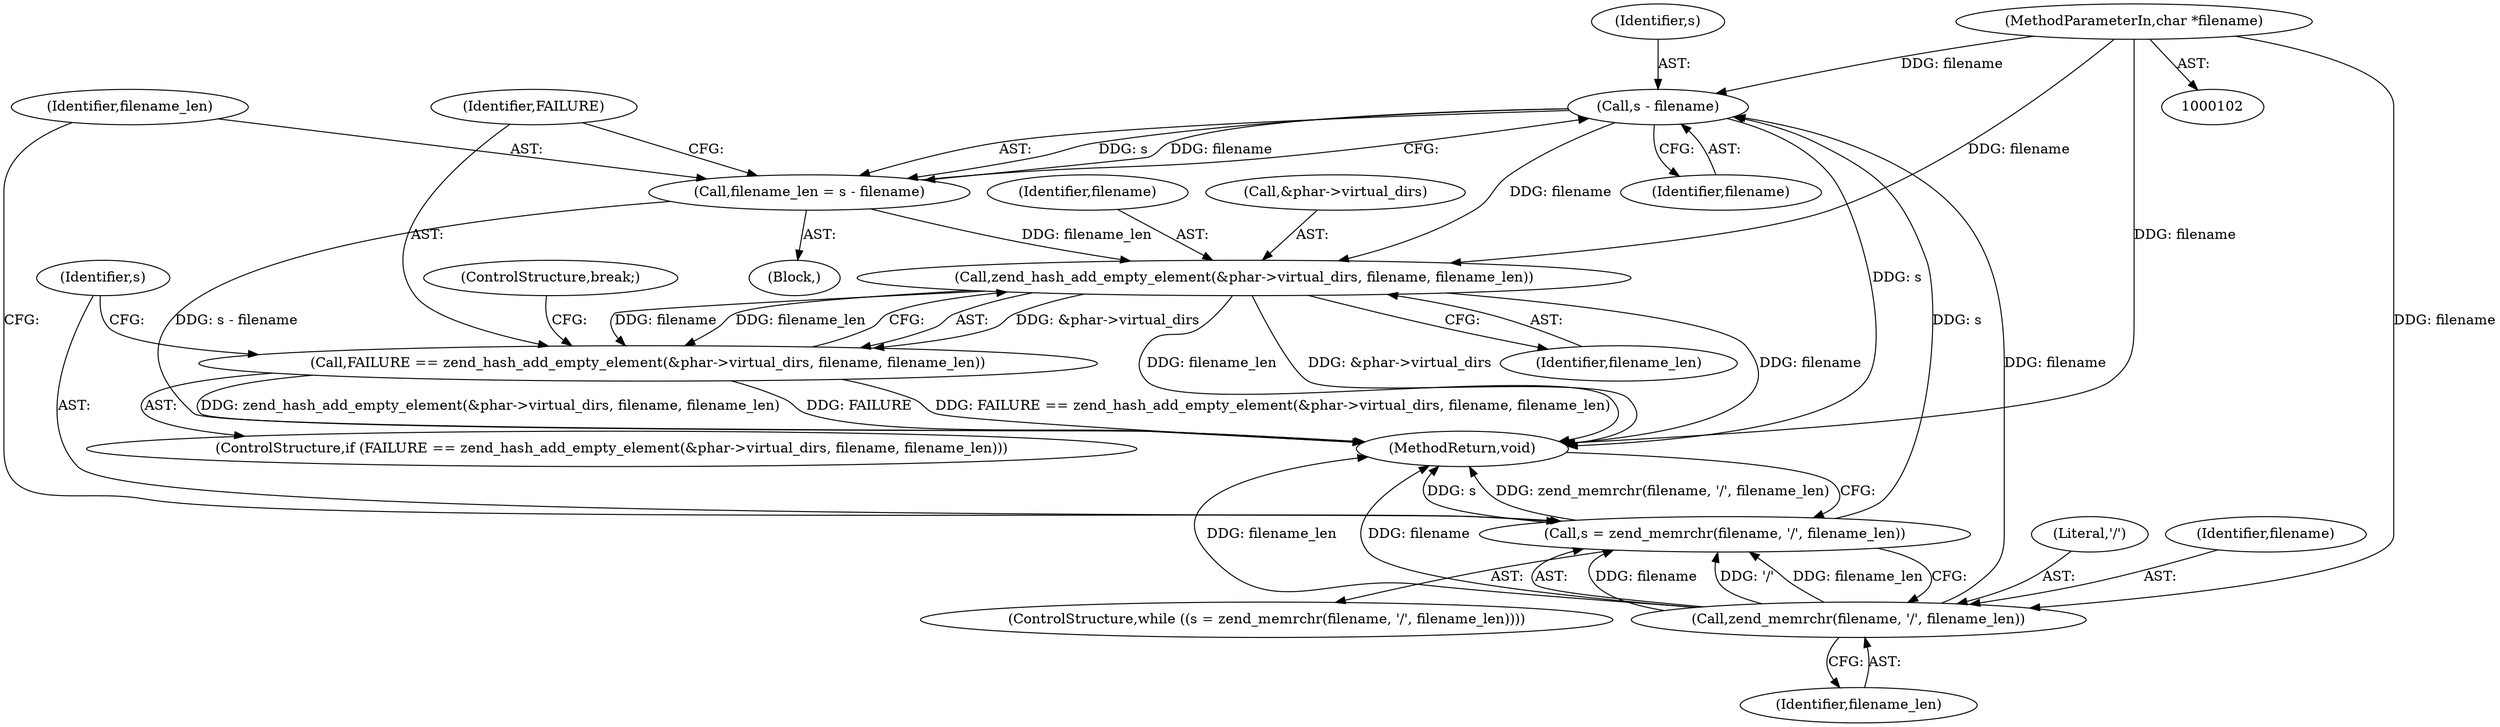digraph "1_php_1ddf72180a52d247db88ea42a3e35f824a8fbda2@pointer" {
"1000118" [label="(Call,s - filename)"];
"1000109" [label="(Call,s = zend_memrchr(filename, '/', filename_len))"];
"1000111" [label="(Call,zend_memrchr(filename, '/', filename_len))"];
"1000104" [label="(MethodParameterIn,char *filename)"];
"1000116" [label="(Call,filename_len = s - filename)"];
"1000124" [label="(Call,zend_hash_add_empty_element(&phar->virtual_dirs, filename, filename_len))"];
"1000122" [label="(Call,FAILURE == zend_hash_add_empty_element(&phar->virtual_dirs, filename, filename_len))"];
"1000104" [label="(MethodParameterIn,char *filename)"];
"1000113" [label="(Literal,'/')"];
"1000116" [label="(Call,filename_len = s - filename)"];
"1000124" [label="(Call,zend_hash_add_empty_element(&phar->virtual_dirs, filename, filename_len))"];
"1000119" [label="(Identifier,s)"];
"1000133" [label="(MethodReturn,void)"];
"1000120" [label="(Identifier,filename)"];
"1000129" [label="(Identifier,filename)"];
"1000123" [label="(Identifier,FAILURE)"];
"1000110" [label="(Identifier,s)"];
"1000121" [label="(ControlStructure,if (FAILURE == zend_hash_add_empty_element(&phar->virtual_dirs, filename, filename_len)))"];
"1000111" [label="(Call,zend_memrchr(filename, '/', filename_len))"];
"1000108" [label="(ControlStructure,while ((s = zend_memrchr(filename, '/', filename_len))))"];
"1000117" [label="(Identifier,filename_len)"];
"1000122" [label="(Call,FAILURE == zend_hash_add_empty_element(&phar->virtual_dirs, filename, filename_len))"];
"1000125" [label="(Call,&phar->virtual_dirs)"];
"1000114" [label="(Identifier,filename_len)"];
"1000112" [label="(Identifier,filename)"];
"1000115" [label="(Block,)"];
"1000118" [label="(Call,s - filename)"];
"1000130" [label="(Identifier,filename_len)"];
"1000109" [label="(Call,s = zend_memrchr(filename, '/', filename_len))"];
"1000132" [label="(ControlStructure,break;)"];
"1000118" -> "1000116"  [label="AST: "];
"1000118" -> "1000120"  [label="CFG: "];
"1000119" -> "1000118"  [label="AST: "];
"1000120" -> "1000118"  [label="AST: "];
"1000116" -> "1000118"  [label="CFG: "];
"1000118" -> "1000133"  [label="DDG: s"];
"1000118" -> "1000116"  [label="DDG: s"];
"1000118" -> "1000116"  [label="DDG: filename"];
"1000109" -> "1000118"  [label="DDG: s"];
"1000111" -> "1000118"  [label="DDG: filename"];
"1000104" -> "1000118"  [label="DDG: filename"];
"1000118" -> "1000124"  [label="DDG: filename"];
"1000109" -> "1000108"  [label="AST: "];
"1000109" -> "1000111"  [label="CFG: "];
"1000110" -> "1000109"  [label="AST: "];
"1000111" -> "1000109"  [label="AST: "];
"1000117" -> "1000109"  [label="CFG: "];
"1000133" -> "1000109"  [label="CFG: "];
"1000109" -> "1000133"  [label="DDG: s"];
"1000109" -> "1000133"  [label="DDG: zend_memrchr(filename, '/', filename_len)"];
"1000111" -> "1000109"  [label="DDG: filename"];
"1000111" -> "1000109"  [label="DDG: '/'"];
"1000111" -> "1000109"  [label="DDG: filename_len"];
"1000111" -> "1000114"  [label="CFG: "];
"1000112" -> "1000111"  [label="AST: "];
"1000113" -> "1000111"  [label="AST: "];
"1000114" -> "1000111"  [label="AST: "];
"1000111" -> "1000133"  [label="DDG: filename_len"];
"1000111" -> "1000133"  [label="DDG: filename"];
"1000104" -> "1000111"  [label="DDG: filename"];
"1000104" -> "1000102"  [label="AST: "];
"1000104" -> "1000133"  [label="DDG: filename"];
"1000104" -> "1000124"  [label="DDG: filename"];
"1000116" -> "1000115"  [label="AST: "];
"1000117" -> "1000116"  [label="AST: "];
"1000123" -> "1000116"  [label="CFG: "];
"1000116" -> "1000133"  [label="DDG: s - filename"];
"1000116" -> "1000124"  [label="DDG: filename_len"];
"1000124" -> "1000122"  [label="AST: "];
"1000124" -> "1000130"  [label="CFG: "];
"1000125" -> "1000124"  [label="AST: "];
"1000129" -> "1000124"  [label="AST: "];
"1000130" -> "1000124"  [label="AST: "];
"1000122" -> "1000124"  [label="CFG: "];
"1000124" -> "1000133"  [label="DDG: filename_len"];
"1000124" -> "1000133"  [label="DDG: &phar->virtual_dirs"];
"1000124" -> "1000133"  [label="DDG: filename"];
"1000124" -> "1000122"  [label="DDG: &phar->virtual_dirs"];
"1000124" -> "1000122"  [label="DDG: filename"];
"1000124" -> "1000122"  [label="DDG: filename_len"];
"1000122" -> "1000121"  [label="AST: "];
"1000123" -> "1000122"  [label="AST: "];
"1000110" -> "1000122"  [label="CFG: "];
"1000132" -> "1000122"  [label="CFG: "];
"1000122" -> "1000133"  [label="DDG: FAILURE"];
"1000122" -> "1000133"  [label="DDG: FAILURE == zend_hash_add_empty_element(&phar->virtual_dirs, filename, filename_len)"];
"1000122" -> "1000133"  [label="DDG: zend_hash_add_empty_element(&phar->virtual_dirs, filename, filename_len)"];
}
